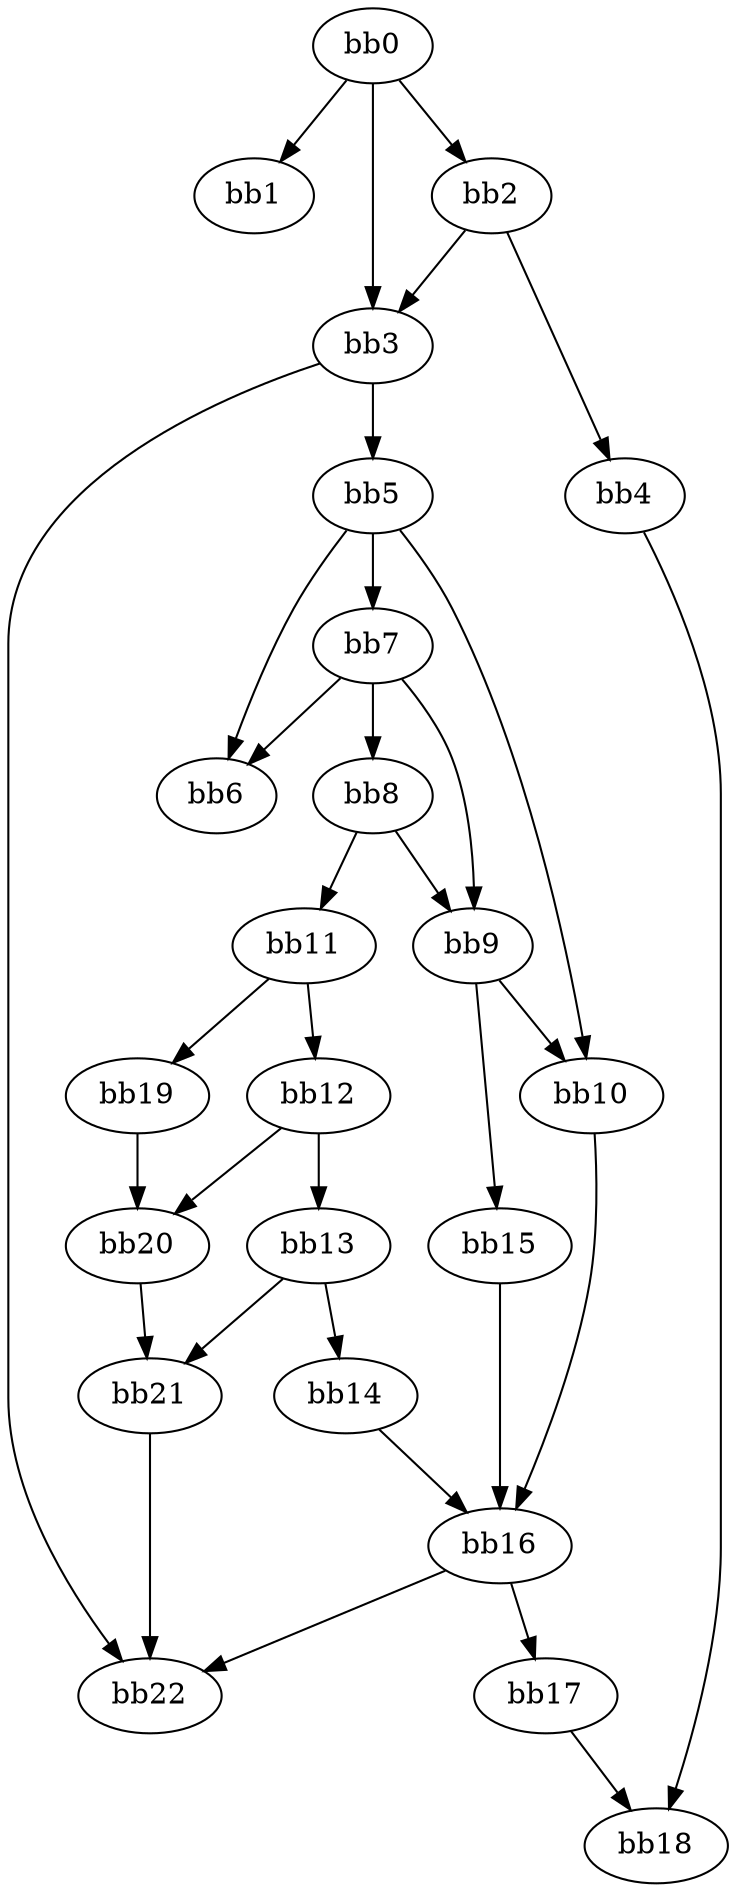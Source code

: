 digraph {
    0 [ label = "bb0\l" ]
    1 [ label = "bb1\l" ]
    2 [ label = "bb2\l" ]
    3 [ label = "bb3\l" ]
    4 [ label = "bb4\l" ]
    5 [ label = "bb5\l" ]
    6 [ label = "bb6\l" ]
    7 [ label = "bb7\l" ]
    8 [ label = "bb8\l" ]
    9 [ label = "bb9\l" ]
    10 [ label = "bb10\l" ]
    11 [ label = "bb11\l" ]
    12 [ label = "bb12\l" ]
    13 [ label = "bb13\l" ]
    14 [ label = "bb14\l" ]
    15 [ label = "bb15\l" ]
    16 [ label = "bb16\l" ]
    17 [ label = "bb17\l" ]
    18 [ label = "bb18\l" ]
    19 [ label = "bb19\l" ]
    20 [ label = "bb20\l" ]
    21 [ label = "bb21\l" ]
    22 [ label = "bb22\l" ]
    0 -> 1 [ ]
    0 -> 2 [ ]
    0 -> 3 [ ]
    2 -> 3 [ ]
    2 -> 4 [ ]
    3 -> 5 [ ]
    3 -> 22 [ ]
    4 -> 18 [ ]
    5 -> 6 [ ]
    5 -> 7 [ ]
    5 -> 10 [ ]
    7 -> 6 [ ]
    7 -> 8 [ ]
    7 -> 9 [ ]
    8 -> 9 [ ]
    8 -> 11 [ ]
    9 -> 10 [ ]
    9 -> 15 [ ]
    10 -> 16 [ ]
    11 -> 12 [ ]
    11 -> 19 [ ]
    12 -> 13 [ ]
    12 -> 20 [ ]
    13 -> 14 [ ]
    13 -> 21 [ ]
    14 -> 16 [ ]
    15 -> 16 [ ]
    16 -> 17 [ ]
    16 -> 22 [ ]
    17 -> 18 [ ]
    19 -> 20 [ ]
    20 -> 21 [ ]
    21 -> 22 [ ]
}

